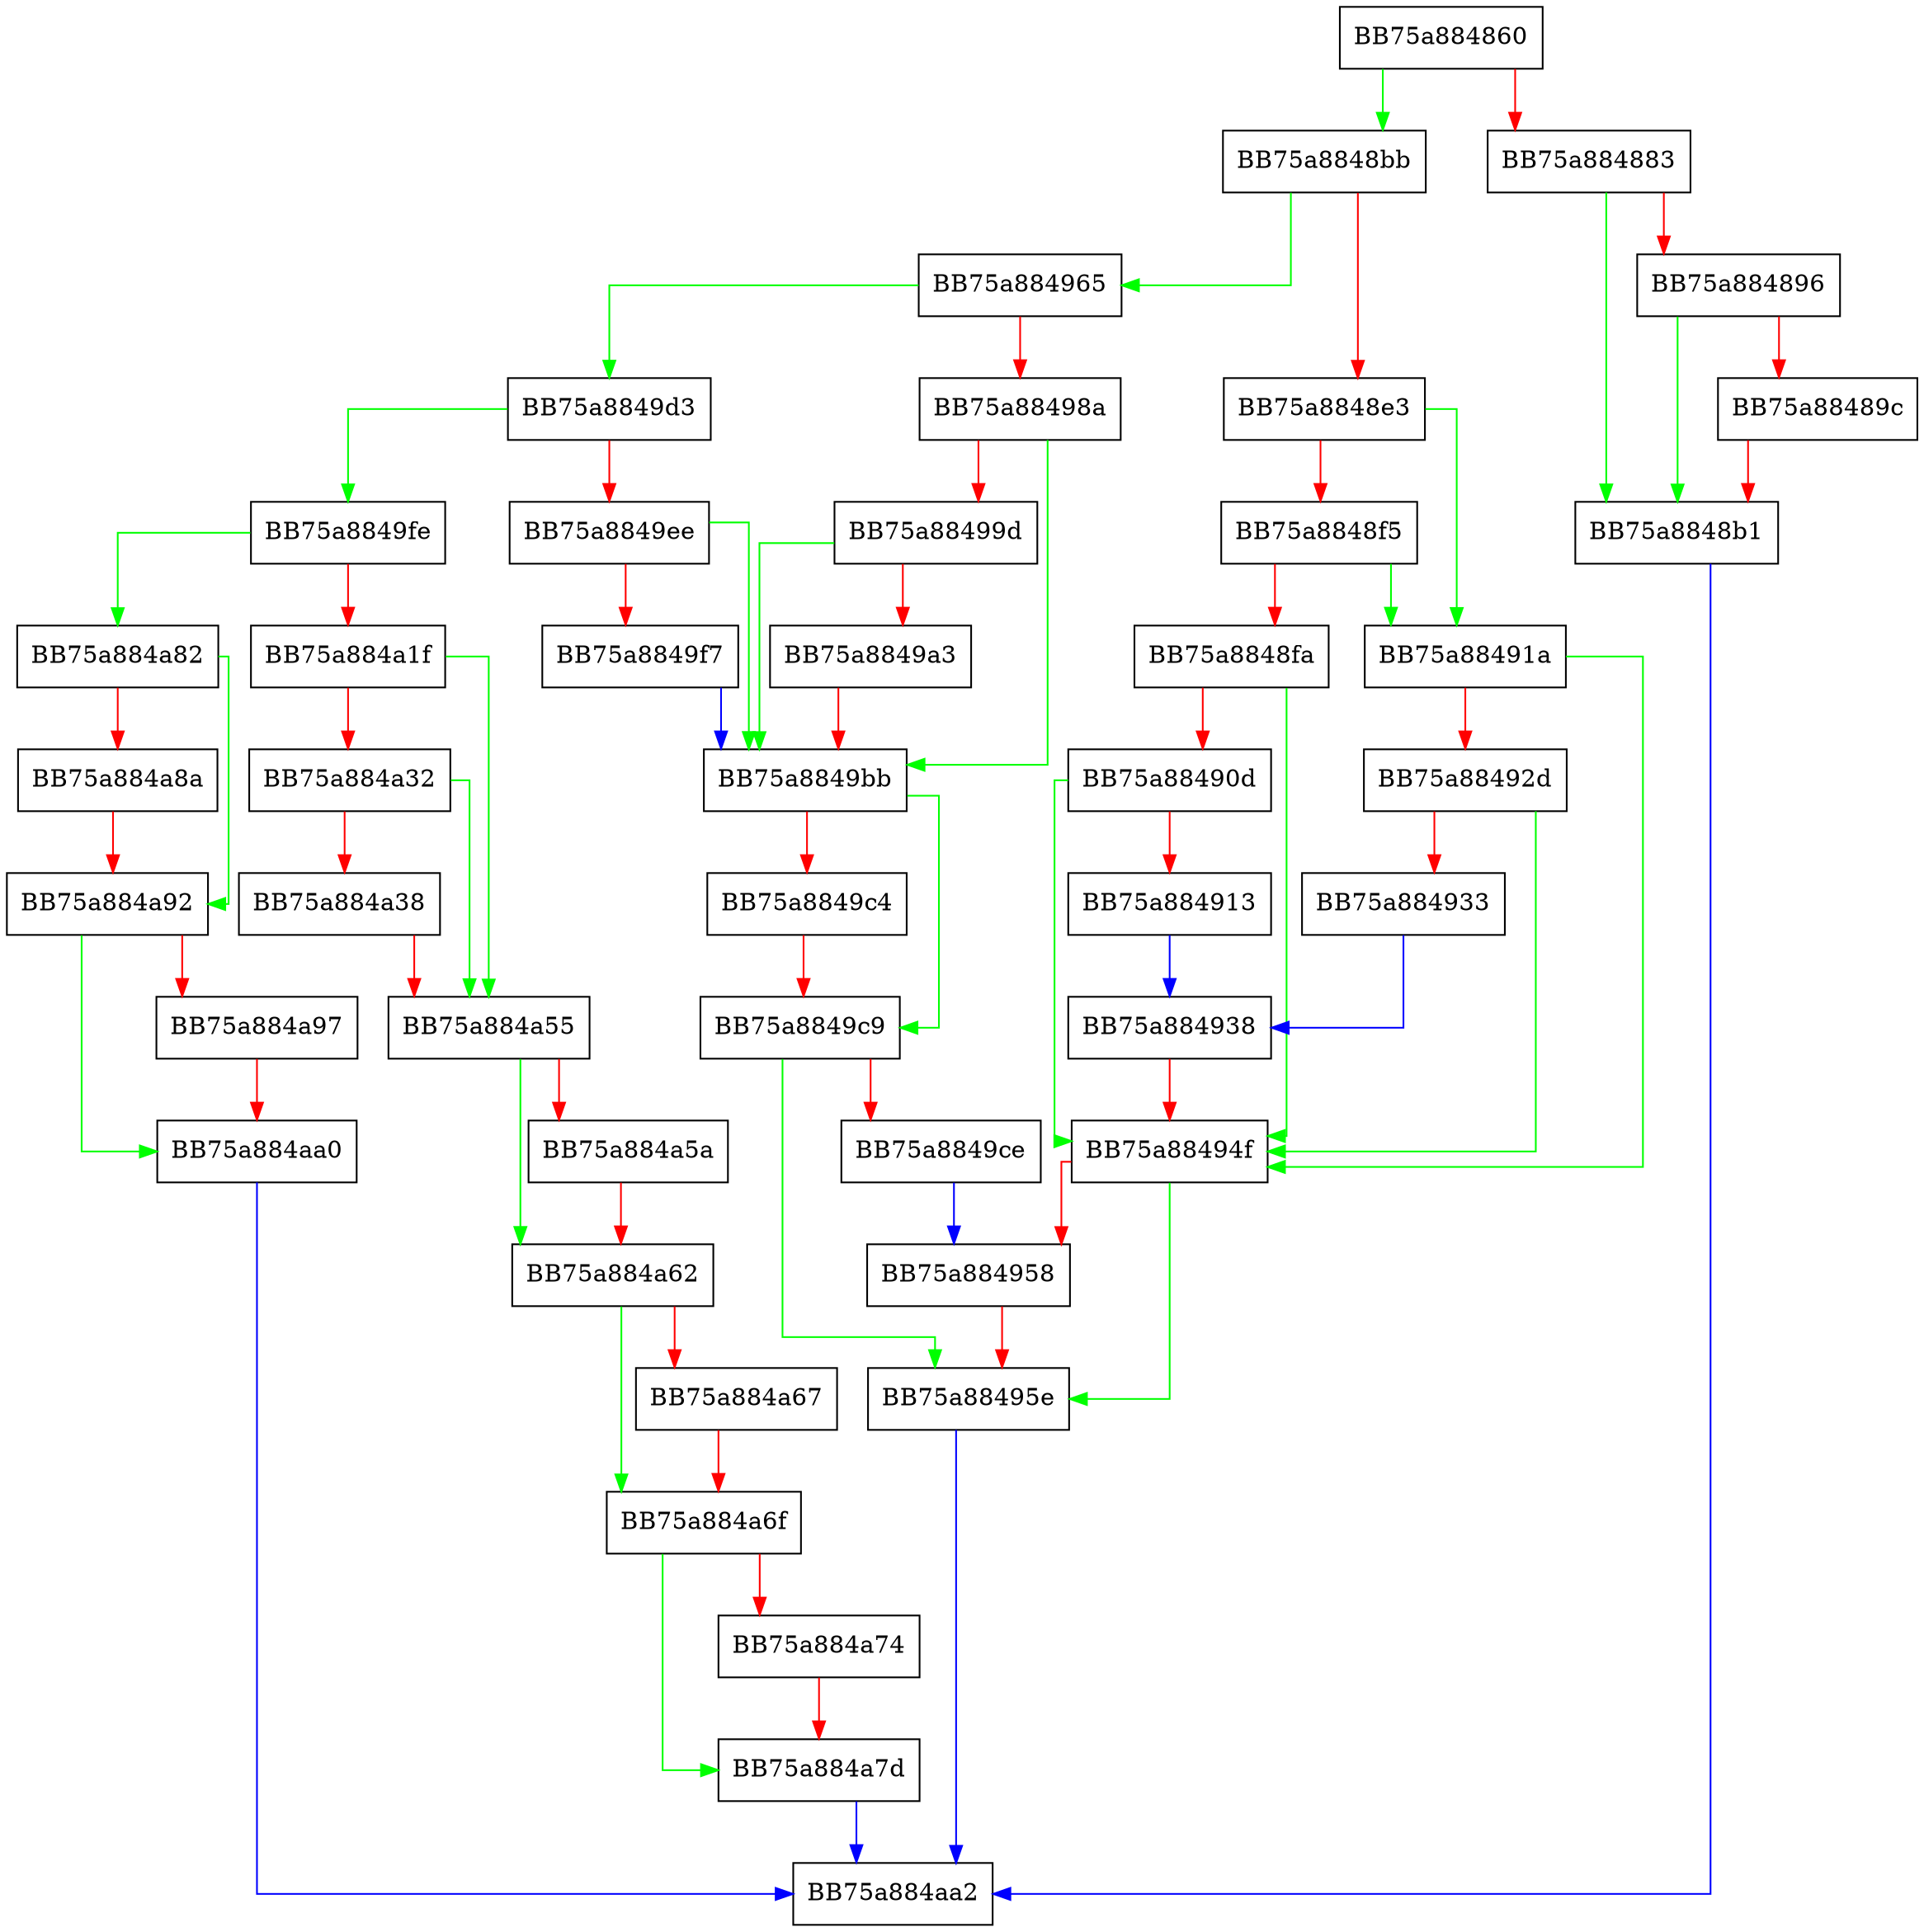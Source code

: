 digraph QueryLocalizedProductName {
  node [shape="box"];
  graph [splines=ortho];
  BB75a884860 -> BB75a8848bb [color="green"];
  BB75a884860 -> BB75a884883 [color="red"];
  BB75a884883 -> BB75a8848b1 [color="green"];
  BB75a884883 -> BB75a884896 [color="red"];
  BB75a884896 -> BB75a8848b1 [color="green"];
  BB75a884896 -> BB75a88489c [color="red"];
  BB75a88489c -> BB75a8848b1 [color="red"];
  BB75a8848b1 -> BB75a884aa2 [color="blue"];
  BB75a8848bb -> BB75a884965 [color="green"];
  BB75a8848bb -> BB75a8848e3 [color="red"];
  BB75a8848e3 -> BB75a88491a [color="green"];
  BB75a8848e3 -> BB75a8848f5 [color="red"];
  BB75a8848f5 -> BB75a88491a [color="green"];
  BB75a8848f5 -> BB75a8848fa [color="red"];
  BB75a8848fa -> BB75a88494f [color="green"];
  BB75a8848fa -> BB75a88490d [color="red"];
  BB75a88490d -> BB75a88494f [color="green"];
  BB75a88490d -> BB75a884913 [color="red"];
  BB75a884913 -> BB75a884938 [color="blue"];
  BB75a88491a -> BB75a88494f [color="green"];
  BB75a88491a -> BB75a88492d [color="red"];
  BB75a88492d -> BB75a88494f [color="green"];
  BB75a88492d -> BB75a884933 [color="red"];
  BB75a884933 -> BB75a884938 [color="blue"];
  BB75a884938 -> BB75a88494f [color="red"];
  BB75a88494f -> BB75a88495e [color="green"];
  BB75a88494f -> BB75a884958 [color="red"];
  BB75a884958 -> BB75a88495e [color="red"];
  BB75a88495e -> BB75a884aa2 [color="blue"];
  BB75a884965 -> BB75a8849d3 [color="green"];
  BB75a884965 -> BB75a88498a [color="red"];
  BB75a88498a -> BB75a8849bb [color="green"];
  BB75a88498a -> BB75a88499d [color="red"];
  BB75a88499d -> BB75a8849bb [color="green"];
  BB75a88499d -> BB75a8849a3 [color="red"];
  BB75a8849a3 -> BB75a8849bb [color="red"];
  BB75a8849bb -> BB75a8849c9 [color="green"];
  BB75a8849bb -> BB75a8849c4 [color="red"];
  BB75a8849c4 -> BB75a8849c9 [color="red"];
  BB75a8849c9 -> BB75a88495e [color="green"];
  BB75a8849c9 -> BB75a8849ce [color="red"];
  BB75a8849ce -> BB75a884958 [color="blue"];
  BB75a8849d3 -> BB75a8849fe [color="green"];
  BB75a8849d3 -> BB75a8849ee [color="red"];
  BB75a8849ee -> BB75a8849bb [color="green"];
  BB75a8849ee -> BB75a8849f7 [color="red"];
  BB75a8849f7 -> BB75a8849bb [color="blue"];
  BB75a8849fe -> BB75a884a82 [color="green"];
  BB75a8849fe -> BB75a884a1f [color="red"];
  BB75a884a1f -> BB75a884a55 [color="green"];
  BB75a884a1f -> BB75a884a32 [color="red"];
  BB75a884a32 -> BB75a884a55 [color="green"];
  BB75a884a32 -> BB75a884a38 [color="red"];
  BB75a884a38 -> BB75a884a55 [color="red"];
  BB75a884a55 -> BB75a884a62 [color="green"];
  BB75a884a55 -> BB75a884a5a [color="red"];
  BB75a884a5a -> BB75a884a62 [color="red"];
  BB75a884a62 -> BB75a884a6f [color="green"];
  BB75a884a62 -> BB75a884a67 [color="red"];
  BB75a884a67 -> BB75a884a6f [color="red"];
  BB75a884a6f -> BB75a884a7d [color="green"];
  BB75a884a6f -> BB75a884a74 [color="red"];
  BB75a884a74 -> BB75a884a7d [color="red"];
  BB75a884a7d -> BB75a884aa2 [color="blue"];
  BB75a884a82 -> BB75a884a92 [color="green"];
  BB75a884a82 -> BB75a884a8a [color="red"];
  BB75a884a8a -> BB75a884a92 [color="red"];
  BB75a884a92 -> BB75a884aa0 [color="green"];
  BB75a884a92 -> BB75a884a97 [color="red"];
  BB75a884a97 -> BB75a884aa0 [color="red"];
  BB75a884aa0 -> BB75a884aa2 [color="blue"];
}